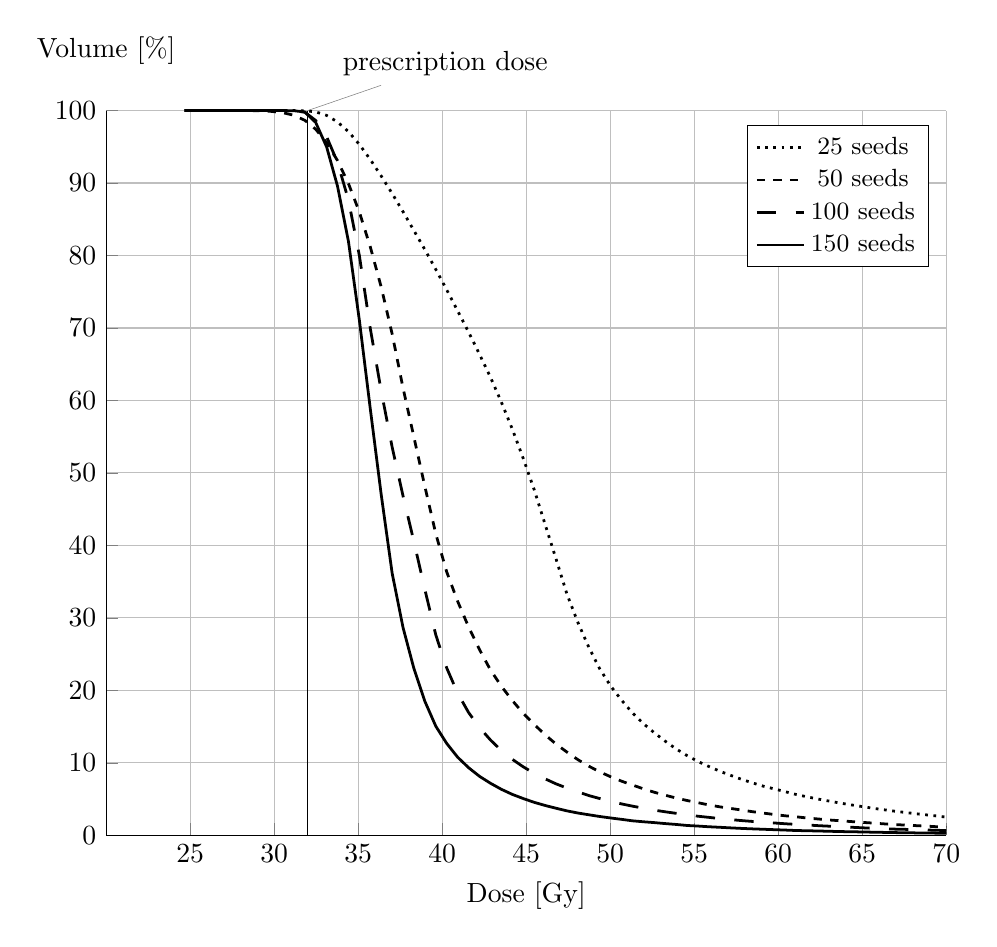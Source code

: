 \begin{tikzpicture}
	\begin{axis}[%
		width=0.88\columnwidth,
		%height=0.8\columnheight,
		scale only axis,
		grid,
		xmin=20,
		xmax=70,
		xtick={25,30,35,40,45,50,55,60,65,70},
		xlabel style={align=center},
		xlabel={Dose [Gy]},
		ymin=0,
		ymax=100,
		ytick={0,10,20,30,40,50,60,70,80,90,100},
		ylabel={Volume [\%]},
		every axis y label/.style={
		    at={(ticklabel* cs:1.05)},
		    anchor=south,
		},
		axis x line*=bottom,
		axis y line*=left,
		%legend style={at={(0.03,0.97)},anchor=north west,draw=black,fill=white,legend cell align=left},
		legend style={font=\small},
		clip=false
		%enlargelimits=false
	]

\addplot [color=black,dotted,line width=1.0pt]
	table[row sep=crcr]{24.675 100.0 \\
25.325 100.0 \\
25.975 100.0 \\
26.625 100.0 \\
27.275 100.0 \\
27.925 100.0 \\
28.575 100.0 \\
29.225 100.0 \\
29.875 100.0 \\
30.525 100.0 \\
31.175 100.0 \\
31.825 99.981 \\
32.475 99.818 \\
33.125 99.333 \\
33.775 98.428 \\
34.425 97.094 \\
35.075 95.319 \\
35.725 93.246 \\
36.375 90.963 \\
37.025 88.553 \\
37.675 86.031 \\
38.325 83.421 \\
38.975 80.794 \\
39.625 78.07 \\
40.275 75.245 \\
40.925 72.354 \\
41.575 69.428 \\
42.225 66.367 \\
42.875 63.202 \\
43.525 59.763 \\
44.175 56.047 \\
44.825 52.001 \\
45.475 47.704 \\
46.125 42.909 \\
46.775 38.154 \\
47.425 33.284 \\
48.075 29.382 \\
48.725 25.952 \\
49.375 22.979 \\
50.025 20.602 \\
50.675 18.641 \\
51.325 16.883 \\
51.975 15.41 \\
52.625 14.14 \\
53.275 12.98 \\
53.925 11.912 \\
54.575 10.992 \\
55.225 10.18 \\
55.875 9.486 \\
56.525 8.836 \\
57.175 8.259 \\
57.825 7.716 \\
58.475 7.218 \\
59.125 6.764 \\
59.775 6.389 \\
60.425 6.007 \\
61.075 5.621 \\
61.725 5.295 \\
62.375 4.995 \\
63.025 4.715 \\
63.675 4.444 \\
64.325 4.196 \\
64.975 3.969 \\
65.625 3.729 \\
66.275 3.523 \\
66.925 3.323 \\
67.575 3.143 \\
68.225 2.961 \\
68.875 2.799 \\
69.525 2.636 \\
70.0 2.496 \\
	};
\addlegendentry{ 25 seeds};

\addplot [color=black,dash pattern=on 3pt off 3pt,line width=1.0pt]
	table[row sep=crcr]{24.675 100.0 \\
25.325 100.0 \\
25.975 100.0 \\
26.625 100.0 \\
27.275 100.0 \\
27.925 100.0 \\
28.575 100.0 \\
29.225 99.977 \\
29.875 99.882 \\
30.525 99.701 \\
31.175 99.355 \\
31.825 98.659 \\
32.475 97.425 \\
33.125 95.558 \\
33.775 93.094 \\
34.425 89.922 \\
35.075 85.988 \\
35.725 81.179 \\
36.375 75.63 \\
37.025 69.172 \\
37.675 61.69 \\
38.325 54.877 \\
38.975 48.092 \\
39.625 41.557 \\
40.275 36.315 \\
40.925 32.266 \\
41.575 28.738 \\
42.225 25.611 \\
42.875 22.808 \\
43.525 20.561 \\
44.175 18.593 \\
44.825 16.833 \\
45.475 15.293 \\
46.125 13.871 \\
46.775 12.583 \\
47.425 11.479 \\
48.075 10.434 \\
48.725 9.535 \\
49.375 8.754 \\
50.025 8.074 \\
50.675 7.463 \\
51.325 6.93 \\
51.975 6.409 \\
52.625 5.931 \\
53.275 5.525 \\
53.925 5.134 \\
54.575 4.794 \\
55.225 4.492 \\
55.875 4.18 \\
56.525 3.921 \\
57.175 3.697 \\
57.825 3.479 \\
58.475 3.248 \\
59.125 3.054 \\
59.775 2.859 \\
60.425 2.681 \\
61.075 2.545 \\
61.725 2.377 \\
62.375 2.247 \\
63.025 2.108 \\
63.675 2.003 \\
64.325 1.891 \\
64.975 1.78 \\
65.625 1.684 \\
66.275 1.576 \\
66.925 1.475 \\
67.575 1.401 \\
68.225 1.324 \\
68.875 1.251 \\
69.525 1.163 \\
70.0 1.087 \\
	};
\addlegendentry{ 50 seeds};

\addplot [color=black,dash pattern=on 7pt off 7pt,line width=1.0pt]
	table[row sep=crcr]{24.675 100.0 \\
25.325 100.0 \\
25.975 100.0 \\
26.625 100.0 \\
27.275 100.0 \\
27.925 100.0 \\
28.575 100.0 \\
29.225 100.0 \\
29.875 100.0 \\
30.525 99.999 \\
31.175 99.977 \\
31.825 99.786 \\
32.475 98.628 \\
33.125 96.401 \\
33.775 92.834 \\
34.425 87.645 \\
35.075 79.968 \\
35.725 69.909 \\
36.375 61.275 \\
37.025 53.549 \\
37.675 46.794 \\
38.325 40.468 \\
38.975 33.873 \\
39.625 27.611 \\
40.275 23.062 \\
40.925 19.593 \\
41.575 16.928 \\
42.225 14.856 \\
42.875 13.147 \\
43.525 11.692 \\
44.175 10.478 \\
44.825 9.445 \\
45.475 8.546 \\
46.125 7.785 \\
46.775 7.095 \\
47.425 6.511 \\
48.075 5.982 \\
48.725 5.479 \\
49.375 5.067 \\
50.025 4.678 \\
50.675 4.325 \\
51.325 4.016 \\
51.975 3.735 \\
52.625 3.463 \\
53.275 3.237 \\
53.925 3.024 \\
54.575 2.822 \\
55.225 2.626 \\
55.875 2.467 \\
56.525 2.303 \\
57.175 2.162 \\
57.825 2.023 \\
58.475 1.904 \\
59.125 1.806 \\
59.775 1.692 \\
60.425 1.586 \\
61.075 1.496 \\
61.725 1.416 \\
62.375 1.325 \\
63.025 1.251 \\
63.675 1.186 \\
64.325 1.108 \\
64.975 1.033 \\
65.625 0.964 \\
66.275 0.897 \\
66.925 0.847 \\
67.575 0.812 \\
68.225 0.767 \\
68.875 0.721 \\
69.525 0.679 \\
70.0 0.642 \\
	};
\addlegendentry{100 seeds};

\addplot [color=black,solid,line width=1.0pt]
	table[row sep=crcr]{24.675 100.0 \\
25.325 100.0 \\
25.975 100.0 \\
26.625 100.0 \\
27.275 100.0 \\
27.925 100.0 \\
28.575 100.0 \\
29.225 100.0 \\
29.875 100.0 \\
30.525 100.0 \\
31.175 99.98 \\
31.825 99.802 \\
32.475 98.359 \\
33.125 94.989 \\
33.775 89.547 \\
34.425 81.929 \\
35.075 71.033 \\
35.725 58.815 \\
36.375 46.979 \\
37.025 36.147 \\
37.675 28.634 \\
38.325 22.955 \\
38.975 18.461 \\
39.625 15.032 \\
40.275 12.656 \\
40.925 10.762 \\
41.575 9.32 \\
42.225 8.128 \\
42.875 7.174 \\
43.525 6.34 \\
44.175 5.638 \\
44.825 5.066 \\
45.475 4.543 \\
46.125 4.111 \\
46.775 3.728 \\
47.425 3.366 \\
48.075 3.069 \\
48.725 2.827 \\
49.375 2.59 \\
50.025 2.385 \\
50.675 2.195 \\
51.325 1.992 \\
51.975 1.861 \\
52.625 1.744 \\
53.275 1.61 \\
53.925 1.491 \\
54.575 1.35 \\
55.225 1.268 \\
55.875 1.172 \\
56.525 1.099 \\
57.175 1.017 \\
57.825 0.944 \\
58.475 0.88 \\
59.125 0.825 \\
59.775 0.769 \\
60.425 0.714 \\
61.075 0.653 \\
61.725 0.621 \\
62.375 0.588 \\
63.025 0.549 \\
63.675 0.51 \\
64.325 0.484 \\
64.975 0.456 \\
65.625 0.423 \\
66.275 0.395 \\
66.925 0.366 \\
67.575 0.348 \\
68.225 0.324 \\
68.875 0.309 \\
69.525 0.288 \\
70.0 0.265 \\
	};
\addlegendentry{150 seeds};

\draw ({axis cs:32,0}|-{rel axis cs:0,1}) -- ({axis cs:32,0}|-{rel axis cs:0,0});
\node[coordinate,pin=above right:{prescription dose}] at (axis cs:32,100) {};

\end{axis}
\end{tikzpicture}%